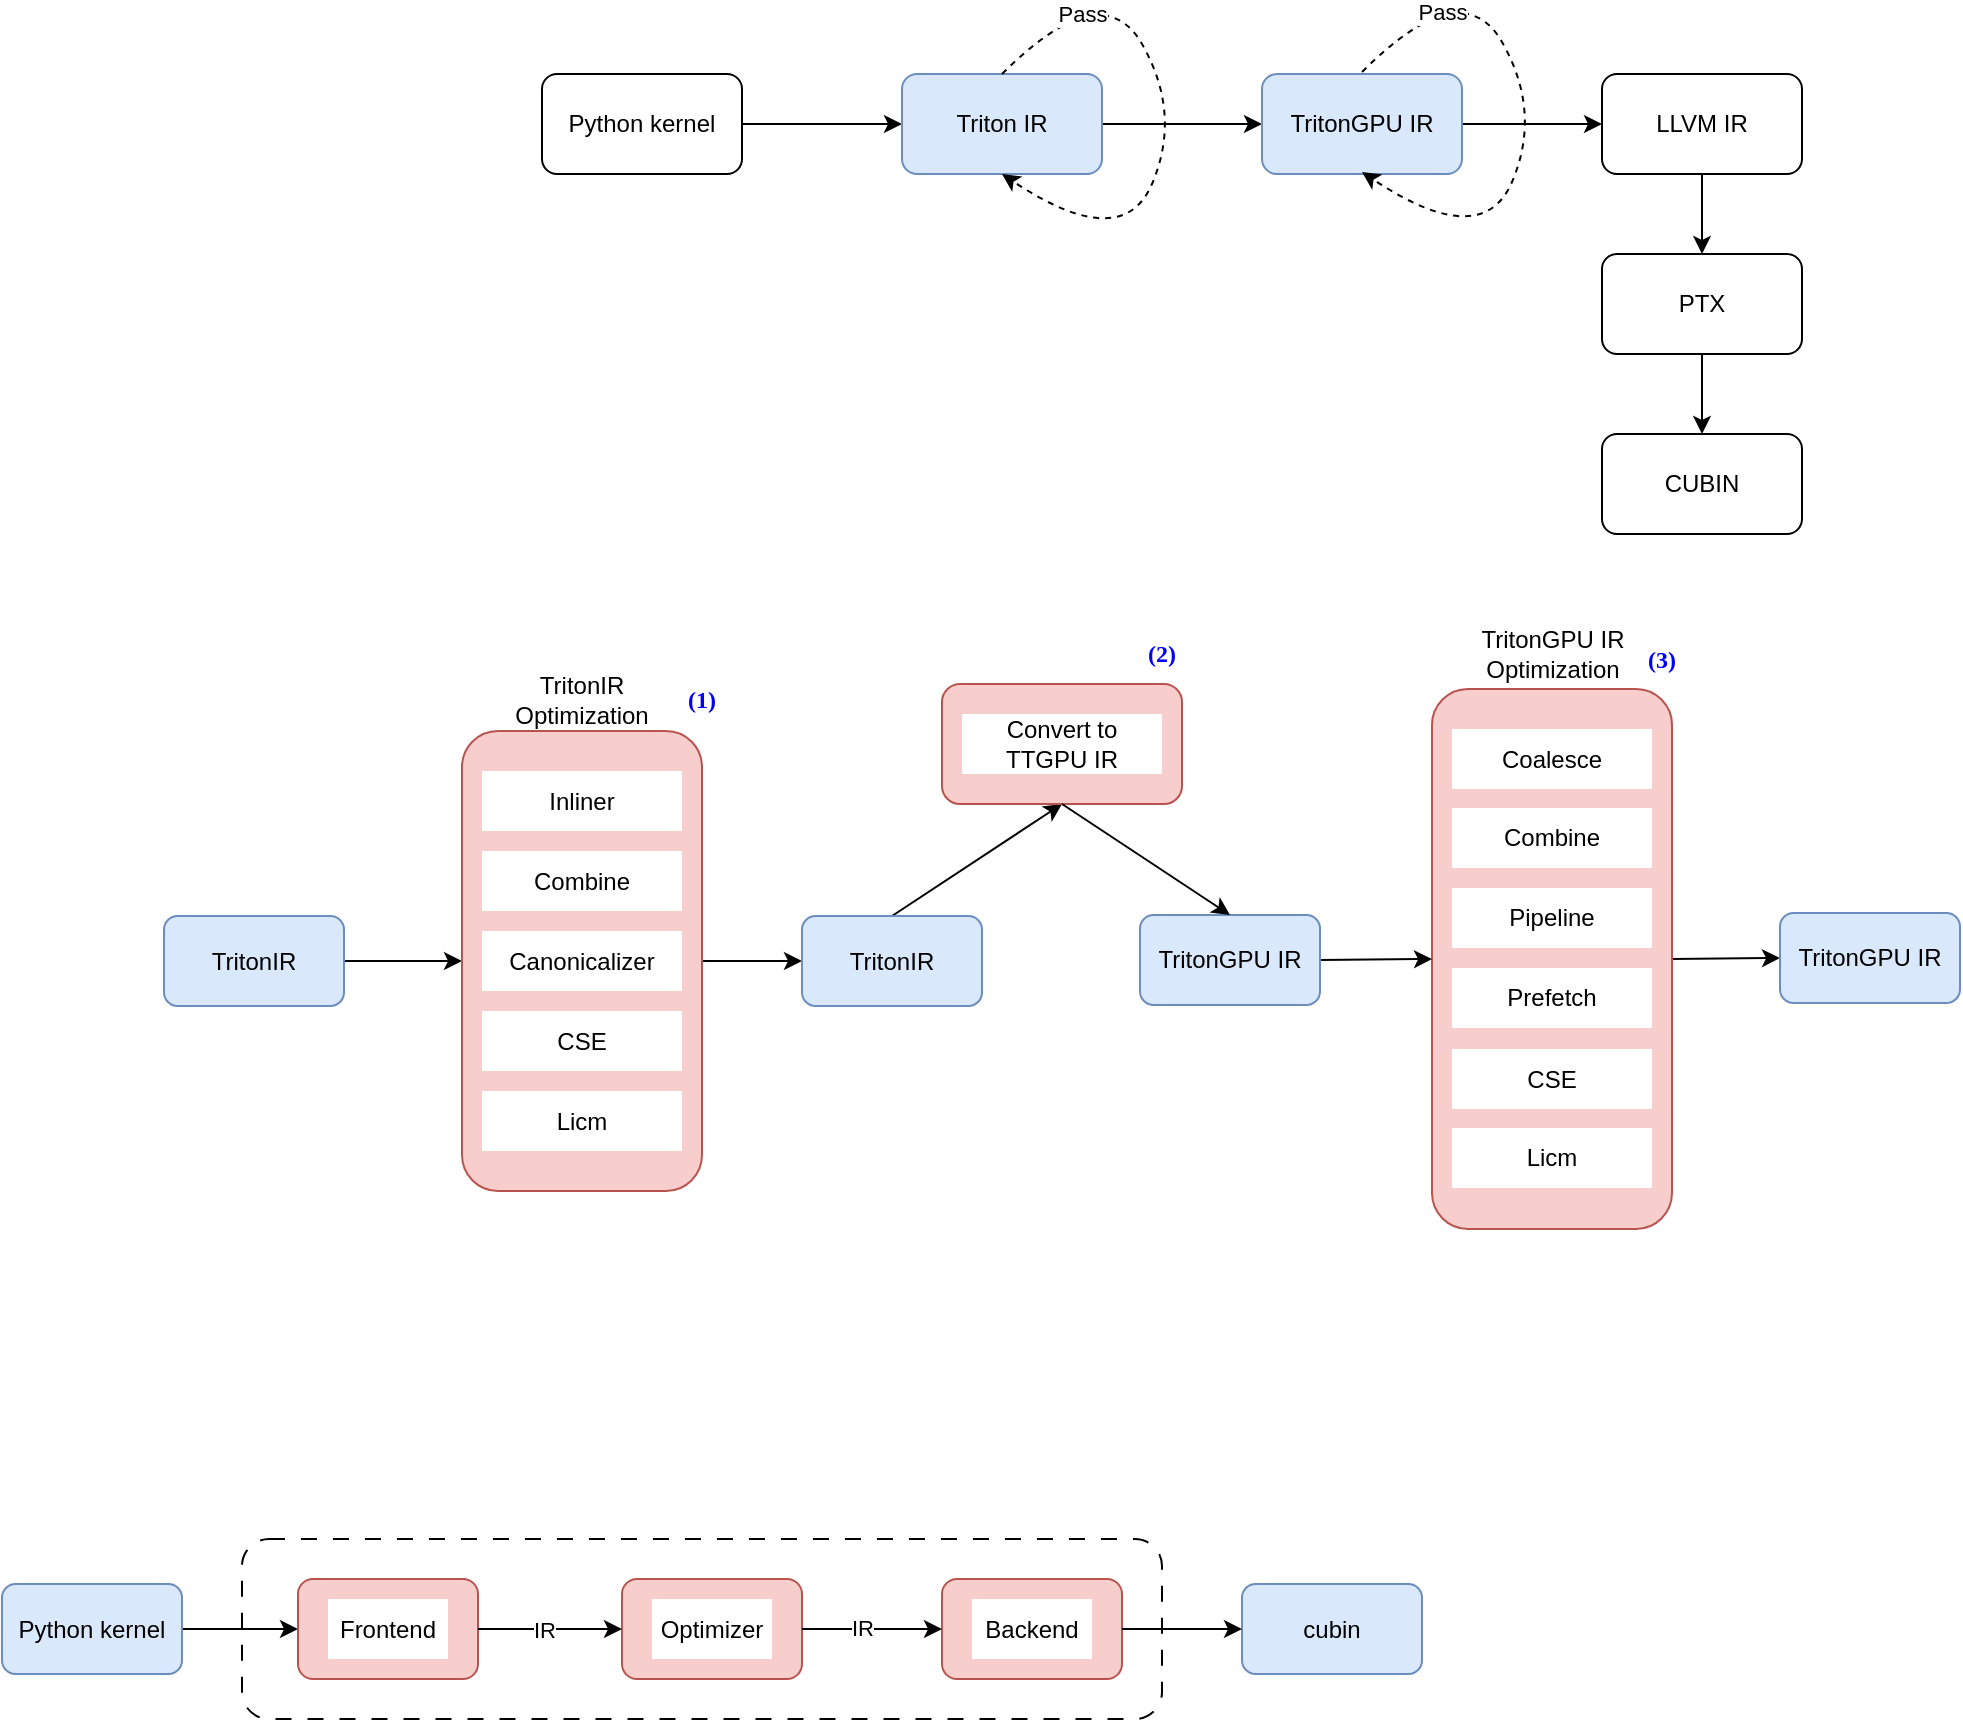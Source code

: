 <mxfile version="20.8.13" type="github">
  <diagram id="E8vukdnMMbUyhClpUfTw" name="第 1 页">
    <mxGraphModel dx="2133" dy="812" grid="1" gridSize="10" guides="1" tooltips="1" connect="1" arrows="1" fold="1" page="1" pageScale="1" pageWidth="827" pageHeight="1169" math="0" shadow="0">
      <root>
        <mxCell id="0" />
        <mxCell id="1" parent="0" />
        <mxCell id="Rtg441aMns1zuGuYdtn2-21" value="d" style="rounded=1;whiteSpace=wrap;html=1;fillColor=default;dashed=1;dashPattern=8 8;" vertex="1" parent="1">
          <mxGeometry x="-80" y="1012.5" width="460" height="90" as="geometry" />
        </mxCell>
        <mxCell id="fGobJS1pri8Xf5XPc38N-7" value="" style="edgeStyle=orthogonalEdgeStyle;rounded=0;orthogonalLoop=1;jettySize=auto;html=1;" parent="1" source="fGobJS1pri8Xf5XPc38N-1" target="fGobJS1pri8Xf5XPc38N-2" edge="1">
          <mxGeometry relative="1" as="geometry" />
        </mxCell>
        <mxCell id="fGobJS1pri8Xf5XPc38N-1" value="Python kernel" style="rounded=1;whiteSpace=wrap;html=1;" parent="1" vertex="1">
          <mxGeometry x="70" y="280" width="100" height="50" as="geometry" />
        </mxCell>
        <mxCell id="fGobJS1pri8Xf5XPc38N-8" value="" style="edgeStyle=orthogonalEdgeStyle;rounded=0;orthogonalLoop=1;jettySize=auto;html=1;" parent="1" source="fGobJS1pri8Xf5XPc38N-2" target="fGobJS1pri8Xf5XPc38N-3" edge="1">
          <mxGeometry relative="1" as="geometry" />
        </mxCell>
        <mxCell id="fGobJS1pri8Xf5XPc38N-2" value="Triton IR" style="rounded=1;whiteSpace=wrap;html=1;fillColor=#dae8fc;strokeColor=#6c8ebf;" parent="1" vertex="1">
          <mxGeometry x="250" y="280" width="100" height="50" as="geometry" />
        </mxCell>
        <mxCell id="fGobJS1pri8Xf5XPc38N-9" value="" style="edgeStyle=orthogonalEdgeStyle;rounded=0;orthogonalLoop=1;jettySize=auto;html=1;" parent="1" source="fGobJS1pri8Xf5XPc38N-3" target="fGobJS1pri8Xf5XPc38N-4" edge="1">
          <mxGeometry relative="1" as="geometry" />
        </mxCell>
        <mxCell id="fGobJS1pri8Xf5XPc38N-3" value="TritonGPU IR" style="rounded=1;whiteSpace=wrap;html=1;fillColor=#dae8fc;strokeColor=#6c8ebf;" parent="1" vertex="1">
          <mxGeometry x="430" y="280" width="100" height="50" as="geometry" />
        </mxCell>
        <mxCell id="fGobJS1pri8Xf5XPc38N-10" value="" style="edgeStyle=orthogonalEdgeStyle;rounded=0;orthogonalLoop=1;jettySize=auto;html=1;" parent="1" source="fGobJS1pri8Xf5XPc38N-4" target="fGobJS1pri8Xf5XPc38N-5" edge="1">
          <mxGeometry relative="1" as="geometry" />
        </mxCell>
        <mxCell id="fGobJS1pri8Xf5XPc38N-4" value="LLVM IR" style="rounded=1;whiteSpace=wrap;html=1;" parent="1" vertex="1">
          <mxGeometry x="600" y="280" width="100" height="50" as="geometry" />
        </mxCell>
        <mxCell id="fGobJS1pri8Xf5XPc38N-11" value="" style="edgeStyle=orthogonalEdgeStyle;rounded=0;orthogonalLoop=1;jettySize=auto;html=1;" parent="1" source="fGobJS1pri8Xf5XPc38N-5" target="fGobJS1pri8Xf5XPc38N-6" edge="1">
          <mxGeometry relative="1" as="geometry" />
        </mxCell>
        <mxCell id="fGobJS1pri8Xf5XPc38N-5" value="PTX" style="rounded=1;whiteSpace=wrap;html=1;" parent="1" vertex="1">
          <mxGeometry x="600" y="370" width="100" height="50" as="geometry" />
        </mxCell>
        <mxCell id="fGobJS1pri8Xf5XPc38N-6" value="CUBIN" style="rounded=1;whiteSpace=wrap;html=1;" parent="1" vertex="1">
          <mxGeometry x="600" y="460" width="100" height="50" as="geometry" />
        </mxCell>
        <mxCell id="CsNQRY7TSgWazH-UtWr6-1" value="" style="curved=1;endArrow=classic;html=1;rounded=0;exitX=0.5;exitY=0;exitDx=0;exitDy=0;entryX=0.5;entryY=1;entryDx=0;entryDy=0;dashed=1;" parent="1" source="fGobJS1pri8Xf5XPc38N-2" target="fGobJS1pri8Xf5XPc38N-2" edge="1">
          <mxGeometry width="50" height="50" relative="1" as="geometry">
            <mxPoint x="390" y="410" as="sourcePoint" />
            <mxPoint x="440" y="360" as="targetPoint" />
            <Array as="points">
              <mxPoint x="350" y="230" />
              <mxPoint x="390" y="300" />
              <mxPoint x="360" y="370" />
            </Array>
          </mxGeometry>
        </mxCell>
        <mxCell id="CsNQRY7TSgWazH-UtWr6-2" value="Pass" style="edgeLabel;html=1;align=center;verticalAlign=middle;resizable=0;points=[];" parent="CsNQRY7TSgWazH-UtWr6-1" vertex="1" connectable="0">
          <mxGeometry x="-0.67" y="-7" relative="1" as="geometry">
            <mxPoint as="offset" />
          </mxGeometry>
        </mxCell>
        <mxCell id="CsNQRY7TSgWazH-UtWr6-3" value="" style="curved=1;endArrow=classic;html=1;rounded=0;exitX=0.5;exitY=0;exitDx=0;exitDy=0;entryX=0.5;entryY=1;entryDx=0;entryDy=0;dashed=1;" parent="1" edge="1">
          <mxGeometry width="50" height="50" relative="1" as="geometry">
            <mxPoint x="480" y="279" as="sourcePoint" />
            <mxPoint x="480" y="329" as="targetPoint" />
            <Array as="points">
              <mxPoint x="530" y="229" />
              <mxPoint x="570" y="299" />
              <mxPoint x="540" y="369" />
            </Array>
          </mxGeometry>
        </mxCell>
        <mxCell id="CsNQRY7TSgWazH-UtWr6-4" value="Pass" style="edgeLabel;html=1;align=center;verticalAlign=middle;resizable=0;points=[];" parent="CsNQRY7TSgWazH-UtWr6-3" vertex="1" connectable="0">
          <mxGeometry x="-0.67" y="-7" relative="1" as="geometry">
            <mxPoint as="offset" />
          </mxGeometry>
        </mxCell>
        <mxCell id="GbZqD4_osrSMRL3oigE0-34" style="edgeStyle=none;rounded=0;orthogonalLoop=1;jettySize=auto;html=1;exitX=1;exitY=0.5;exitDx=0;exitDy=0;entryX=0;entryY=0.5;entryDx=0;entryDy=0;" parent="1" source="GbZqD4_osrSMRL3oigE0-1" target="GbZqD4_osrSMRL3oigE0-3" edge="1">
          <mxGeometry relative="1" as="geometry" />
        </mxCell>
        <mxCell id="GbZqD4_osrSMRL3oigE0-1" value="TritonIR" style="rounded=1;whiteSpace=wrap;html=1;fillColor=#dae8fc;strokeColor=#6c8ebf;" parent="1" vertex="1">
          <mxGeometry x="-119" y="701" width="90" height="45" as="geometry" />
        </mxCell>
        <mxCell id="GbZqD4_osrSMRL3oigE0-35" style="edgeStyle=none;rounded=0;orthogonalLoop=1;jettySize=auto;html=1;exitX=1;exitY=0.5;exitDx=0;exitDy=0;entryX=0;entryY=0.5;entryDx=0;entryDy=0;" parent="1" source="GbZqD4_osrSMRL3oigE0-3" target="GbZqD4_osrSMRL3oigE0-14" edge="1">
          <mxGeometry relative="1" as="geometry" />
        </mxCell>
        <mxCell id="GbZqD4_osrSMRL3oigE0-3" value="" style="rounded=1;whiteSpace=wrap;html=1;fillColor=#f8cecc;strokeColor=#b85450;" parent="1" vertex="1">
          <mxGeometry x="30" y="608.5" width="120" height="230" as="geometry" />
        </mxCell>
        <mxCell id="GbZqD4_osrSMRL3oigE0-4" value="Inliner" style="rounded=0;whiteSpace=wrap;html=1;strokeColor=none;" parent="1" vertex="1">
          <mxGeometry x="40" y="628.5" width="100" height="30" as="geometry" />
        </mxCell>
        <mxCell id="GbZqD4_osrSMRL3oigE0-5" value="Combine" style="rounded=0;whiteSpace=wrap;html=1;strokeColor=none;" parent="1" vertex="1">
          <mxGeometry x="40" y="668.5" width="100" height="30" as="geometry" />
        </mxCell>
        <mxCell id="GbZqD4_osrSMRL3oigE0-7" value="Canonicalizer" style="rounded=0;whiteSpace=wrap;html=1;strokeColor=none;" parent="1" vertex="1">
          <mxGeometry x="40" y="708.5" width="100" height="30" as="geometry" />
        </mxCell>
        <mxCell id="GbZqD4_osrSMRL3oigE0-8" value="CSE" style="rounded=0;whiteSpace=wrap;html=1;strokeColor=none;" parent="1" vertex="1">
          <mxGeometry x="40" y="748.5" width="100" height="30" as="geometry" />
        </mxCell>
        <mxCell id="GbZqD4_osrSMRL3oigE0-9" value="Licm" style="rounded=0;whiteSpace=wrap;html=1;strokeColor=none;" parent="1" vertex="1">
          <mxGeometry x="40" y="788.5" width="100" height="30" as="geometry" />
        </mxCell>
        <mxCell id="GbZqD4_osrSMRL3oigE0-32" style="rounded=0;orthogonalLoop=1;jettySize=auto;html=1;exitX=0.5;exitY=0;exitDx=0;exitDy=0;entryX=0.5;entryY=1;entryDx=0;entryDy=0;" parent="1" source="GbZqD4_osrSMRL3oigE0-14" target="GbZqD4_osrSMRL3oigE0-25" edge="1">
          <mxGeometry relative="1" as="geometry" />
        </mxCell>
        <mxCell id="GbZqD4_osrSMRL3oigE0-14" value="TritonIR" style="rounded=1;whiteSpace=wrap;html=1;fillColor=#dae8fc;strokeColor=#6c8ebf;" parent="1" vertex="1">
          <mxGeometry x="200" y="701" width="90" height="45" as="geometry" />
        </mxCell>
        <mxCell id="GbZqD4_osrSMRL3oigE0-39" style="edgeStyle=none;rounded=0;orthogonalLoop=1;jettySize=auto;html=1;exitX=1;exitY=0.5;exitDx=0;exitDy=0;entryX=0;entryY=0.5;entryDx=0;entryDy=0;" parent="1" source="GbZqD4_osrSMRL3oigE0-15" target="GbZqD4_osrSMRL3oigE0-38" edge="1">
          <mxGeometry relative="1" as="geometry" />
        </mxCell>
        <mxCell id="GbZqD4_osrSMRL3oigE0-15" value="" style="rounded=1;whiteSpace=wrap;html=1;fillColor=#f8cecc;strokeColor=#b85450;" parent="1" vertex="1">
          <mxGeometry x="515" y="587.5" width="120" height="270" as="geometry" />
        </mxCell>
        <mxCell id="GbZqD4_osrSMRL3oigE0-17" value="Coalesce" style="rounded=0;whiteSpace=wrap;html=1;strokeColor=none;" parent="1" vertex="1">
          <mxGeometry x="525" y="607.5" width="100" height="30" as="geometry" />
        </mxCell>
        <mxCell id="GbZqD4_osrSMRL3oigE0-19" value="Combine" style="rounded=0;whiteSpace=wrap;html=1;strokeColor=none;" parent="1" vertex="1">
          <mxGeometry x="525" y="647" width="100" height="30" as="geometry" />
        </mxCell>
        <mxCell id="GbZqD4_osrSMRL3oigE0-21" value="Pipeline" style="rounded=0;whiteSpace=wrap;html=1;strokeColor=none;" parent="1" vertex="1">
          <mxGeometry x="525" y="687" width="100" height="30" as="geometry" />
        </mxCell>
        <mxCell id="GbZqD4_osrSMRL3oigE0-23" value="Prefetch" style="rounded=0;whiteSpace=wrap;html=1;strokeColor=none;" parent="1" vertex="1">
          <mxGeometry x="525" y="727" width="100" height="30" as="geometry" />
        </mxCell>
        <mxCell id="GbZqD4_osrSMRL3oigE0-28" value="CSE" style="rounded=0;whiteSpace=wrap;html=1;strokeColor=none;" parent="1" vertex="1">
          <mxGeometry x="525" y="767.5" width="100" height="30" as="geometry" />
        </mxCell>
        <mxCell id="GbZqD4_osrSMRL3oigE0-29" value="Licm" style="rounded=0;whiteSpace=wrap;html=1;strokeColor=none;" parent="1" vertex="1">
          <mxGeometry x="525" y="807" width="100" height="30" as="geometry" />
        </mxCell>
        <mxCell id="GbZqD4_osrSMRL3oigE0-30" value="" style="group;" parent="1" vertex="1" connectable="0">
          <mxGeometry x="270" y="585" width="120" height="60" as="geometry" />
        </mxCell>
        <mxCell id="GbZqD4_osrSMRL3oigE0-25" value="" style="rounded=1;whiteSpace=wrap;html=1;fillColor=#f8cecc;strokeColor=#b85450;" parent="GbZqD4_osrSMRL3oigE0-30" vertex="1">
          <mxGeometry width="120" height="60" as="geometry" />
        </mxCell>
        <mxCell id="GbZqD4_osrSMRL3oigE0-26" value="Convert to TTGPU IR" style="rounded=0;whiteSpace=wrap;html=1;strokeColor=none;" parent="GbZqD4_osrSMRL3oigE0-30" vertex="1">
          <mxGeometry x="10" y="15" width="100" height="30" as="geometry" />
        </mxCell>
        <mxCell id="GbZqD4_osrSMRL3oigE0-36" style="edgeStyle=none;rounded=0;orthogonalLoop=1;jettySize=auto;html=1;exitX=1;exitY=0.5;exitDx=0;exitDy=0;entryX=0;entryY=0.5;entryDx=0;entryDy=0;" parent="1" source="GbZqD4_osrSMRL3oigE0-31" target="GbZqD4_osrSMRL3oigE0-15" edge="1">
          <mxGeometry relative="1" as="geometry" />
        </mxCell>
        <mxCell id="GbZqD4_osrSMRL3oigE0-31" value="TritonGPU IR" style="rounded=1;whiteSpace=wrap;html=1;fillColor=#dae8fc;strokeColor=#6c8ebf;" parent="1" vertex="1">
          <mxGeometry x="369" y="700.5" width="90" height="45" as="geometry" />
        </mxCell>
        <mxCell id="GbZqD4_osrSMRL3oigE0-33" style="edgeStyle=none;rounded=0;orthogonalLoop=1;jettySize=auto;html=1;exitX=0.5;exitY=1;exitDx=0;exitDy=0;entryX=0.5;entryY=0;entryDx=0;entryDy=0;" parent="1" source="GbZqD4_osrSMRL3oigE0-25" target="GbZqD4_osrSMRL3oigE0-31" edge="1">
          <mxGeometry relative="1" as="geometry" />
        </mxCell>
        <mxCell id="GbZqD4_osrSMRL3oigE0-38" value="TritonGPU IR" style="rounded=1;whiteSpace=wrap;html=1;fillColor=#dae8fc;strokeColor=#6c8ebf;" parent="1" vertex="1">
          <mxGeometry x="689" y="699.5" width="90" height="45" as="geometry" />
        </mxCell>
        <mxCell id="GbZqD4_osrSMRL3oigE0-40" value="TritonIR Optimization" style="text;html=1;strokeColor=none;fillColor=none;align=center;verticalAlign=middle;whiteSpace=wrap;rounded=0;" parent="1" vertex="1">
          <mxGeometry x="60" y="577.5" width="60" height="30" as="geometry" />
        </mxCell>
        <mxCell id="GbZqD4_osrSMRL3oigE0-41" value="TritonGPU IR Optimization" style="text;html=1;strokeColor=none;fillColor=none;align=center;verticalAlign=middle;whiteSpace=wrap;rounded=0;" parent="1" vertex="1">
          <mxGeometry x="537.5" y="555" width="75" height="30" as="geometry" />
        </mxCell>
        <mxCell id="GbZqD4_osrSMRL3oigE0-42" value="&lt;b&gt;&lt;font color=&quot;#0000ff&quot; face=&quot;Comic Sans MS&quot;&gt;(1)&lt;/font&gt;&lt;/b&gt;" style="text;html=1;strokeColor=none;fillColor=none;align=center;verticalAlign=middle;whiteSpace=wrap;rounded=0;" parent="1" vertex="1">
          <mxGeometry x="120" y="577.5" width="60" height="30" as="geometry" />
        </mxCell>
        <mxCell id="GbZqD4_osrSMRL3oigE0-43" value="&lt;b&gt;&lt;font color=&quot;#0000ff&quot; face=&quot;Comic Sans MS&quot;&gt;(2)&lt;/font&gt;&lt;/b&gt;" style="text;html=1;strokeColor=none;fillColor=none;align=center;verticalAlign=middle;whiteSpace=wrap;rounded=0;" parent="1" vertex="1">
          <mxGeometry x="350" y="555" width="60" height="30" as="geometry" />
        </mxCell>
        <mxCell id="GbZqD4_osrSMRL3oigE0-44" value="&lt;b&gt;&lt;font color=&quot;#0000ff&quot; face=&quot;Comic Sans MS&quot;&gt;(3)&lt;/font&gt;&lt;/b&gt;" style="text;html=1;strokeColor=none;fillColor=none;align=center;verticalAlign=middle;whiteSpace=wrap;rounded=0;" parent="1" vertex="1">
          <mxGeometry x="600" y="557.5" width="60" height="30" as="geometry" />
        </mxCell>
        <mxCell id="Rtg441aMns1zuGuYdtn2-20" style="edgeStyle=orthogonalEdgeStyle;rounded=0;orthogonalLoop=1;jettySize=auto;html=1;exitX=1;exitY=0.5;exitDx=0;exitDy=0;entryX=0;entryY=0.5;entryDx=0;entryDy=0;" edge="1" parent="1" source="Rtg441aMns1zuGuYdtn2-1" target="Rtg441aMns1zuGuYdtn2-2">
          <mxGeometry relative="1" as="geometry" />
        </mxCell>
        <mxCell id="Rtg441aMns1zuGuYdtn2-1" value="Python kernel" style="rounded=1;whiteSpace=wrap;html=1;fillColor=#dae8fc;strokeColor=#6c8ebf;" vertex="1" parent="1">
          <mxGeometry x="-200" y="1035" width="90" height="45" as="geometry" />
        </mxCell>
        <mxCell id="Rtg441aMns1zuGuYdtn2-8" value="cubin" style="rounded=1;whiteSpace=wrap;html=1;fillColor=#dae8fc;strokeColor=#6c8ebf;" vertex="1" parent="1">
          <mxGeometry x="420" y="1035" width="90" height="45" as="geometry" />
        </mxCell>
        <mxCell id="Rtg441aMns1zuGuYdtn2-11" value="" style="group" vertex="1" connectable="0" parent="1">
          <mxGeometry x="-52" y="1032.5" width="90" height="50" as="geometry" />
        </mxCell>
        <mxCell id="Rtg441aMns1zuGuYdtn2-2" value="" style="rounded=1;whiteSpace=wrap;html=1;fillColor=#f8cecc;strokeColor=#b85450;" vertex="1" parent="Rtg441aMns1zuGuYdtn2-11">
          <mxGeometry width="90" height="50" as="geometry" />
        </mxCell>
        <mxCell id="Rtg441aMns1zuGuYdtn2-3" value="Frontend" style="text;html=1;align=center;verticalAlign=middle;whiteSpace=wrap;rounded=0;fillColor=default;" vertex="1" parent="Rtg441aMns1zuGuYdtn2-11">
          <mxGeometry x="15" y="10" width="60" height="30" as="geometry" />
        </mxCell>
        <mxCell id="Rtg441aMns1zuGuYdtn2-13" value="" style="group" vertex="1" connectable="0" parent="1">
          <mxGeometry x="270" y="1032.5" width="90" height="50" as="geometry" />
        </mxCell>
        <mxCell id="Rtg441aMns1zuGuYdtn2-6" value="" style="rounded=1;whiteSpace=wrap;html=1;fillColor=#f8cecc;strokeColor=#b85450;" vertex="1" parent="Rtg441aMns1zuGuYdtn2-13">
          <mxGeometry width="90" height="50" as="geometry" />
        </mxCell>
        <mxCell id="Rtg441aMns1zuGuYdtn2-7" value="Backend" style="text;html=1;align=center;verticalAlign=middle;whiteSpace=wrap;rounded=0;fillColor=default;" vertex="1" parent="Rtg441aMns1zuGuYdtn2-13">
          <mxGeometry x="15" y="10" width="60" height="30" as="geometry" />
        </mxCell>
        <mxCell id="Rtg441aMns1zuGuYdtn2-15" value="" style="group" vertex="1" connectable="0" parent="1">
          <mxGeometry x="110" y="1032.5" width="90" height="50" as="geometry" />
        </mxCell>
        <mxCell id="Rtg441aMns1zuGuYdtn2-4" value="" style="rounded=1;whiteSpace=wrap;html=1;fillColor=#f8cecc;strokeColor=#b85450;" vertex="1" parent="Rtg441aMns1zuGuYdtn2-15">
          <mxGeometry width="90" height="50" as="geometry" />
        </mxCell>
        <mxCell id="Rtg441aMns1zuGuYdtn2-5" value="Optimizer" style="text;html=1;align=center;verticalAlign=middle;whiteSpace=wrap;rounded=0;fillColor=default;" vertex="1" parent="Rtg441aMns1zuGuYdtn2-15">
          <mxGeometry x="15" y="10" width="60" height="30" as="geometry" />
        </mxCell>
        <mxCell id="Rtg441aMns1zuGuYdtn2-17" style="edgeStyle=orthogonalEdgeStyle;rounded=0;orthogonalLoop=1;jettySize=auto;html=1;exitX=1;exitY=0.5;exitDx=0;exitDy=0;entryX=0;entryY=0.5;entryDx=0;entryDy=0;" edge="1" parent="1" source="Rtg441aMns1zuGuYdtn2-2" target="Rtg441aMns1zuGuYdtn2-4">
          <mxGeometry relative="1" as="geometry" />
        </mxCell>
        <mxCell id="Rtg441aMns1zuGuYdtn2-22" value="IR" style="edgeLabel;html=1;align=center;verticalAlign=middle;resizable=0;points=[];" vertex="1" connectable="0" parent="Rtg441aMns1zuGuYdtn2-17">
          <mxGeometry x="-0.083" y="-2" relative="1" as="geometry">
            <mxPoint y="-2" as="offset" />
          </mxGeometry>
        </mxCell>
        <mxCell id="Rtg441aMns1zuGuYdtn2-18" style="edgeStyle=orthogonalEdgeStyle;rounded=0;orthogonalLoop=1;jettySize=auto;html=1;exitX=1;exitY=0.5;exitDx=0;exitDy=0;entryX=0;entryY=0.5;entryDx=0;entryDy=0;" edge="1" parent="1" source="Rtg441aMns1zuGuYdtn2-4" target="Rtg441aMns1zuGuYdtn2-6">
          <mxGeometry relative="1" as="geometry" />
        </mxCell>
        <mxCell id="Rtg441aMns1zuGuYdtn2-23" value="IR" style="edgeLabel;html=1;align=center;verticalAlign=middle;resizable=0;points=[];" vertex="1" connectable="0" parent="Rtg441aMns1zuGuYdtn2-18">
          <mxGeometry x="-0.286" y="2" relative="1" as="geometry">
            <mxPoint x="5" y="1" as="offset" />
          </mxGeometry>
        </mxCell>
        <mxCell id="Rtg441aMns1zuGuYdtn2-19" style="edgeStyle=orthogonalEdgeStyle;rounded=0;orthogonalLoop=1;jettySize=auto;html=1;exitX=1;exitY=0.5;exitDx=0;exitDy=0;entryX=0;entryY=0.5;entryDx=0;entryDy=0;" edge="1" parent="1" source="Rtg441aMns1zuGuYdtn2-6" target="Rtg441aMns1zuGuYdtn2-8">
          <mxGeometry relative="1" as="geometry" />
        </mxCell>
      </root>
    </mxGraphModel>
  </diagram>
</mxfile>
